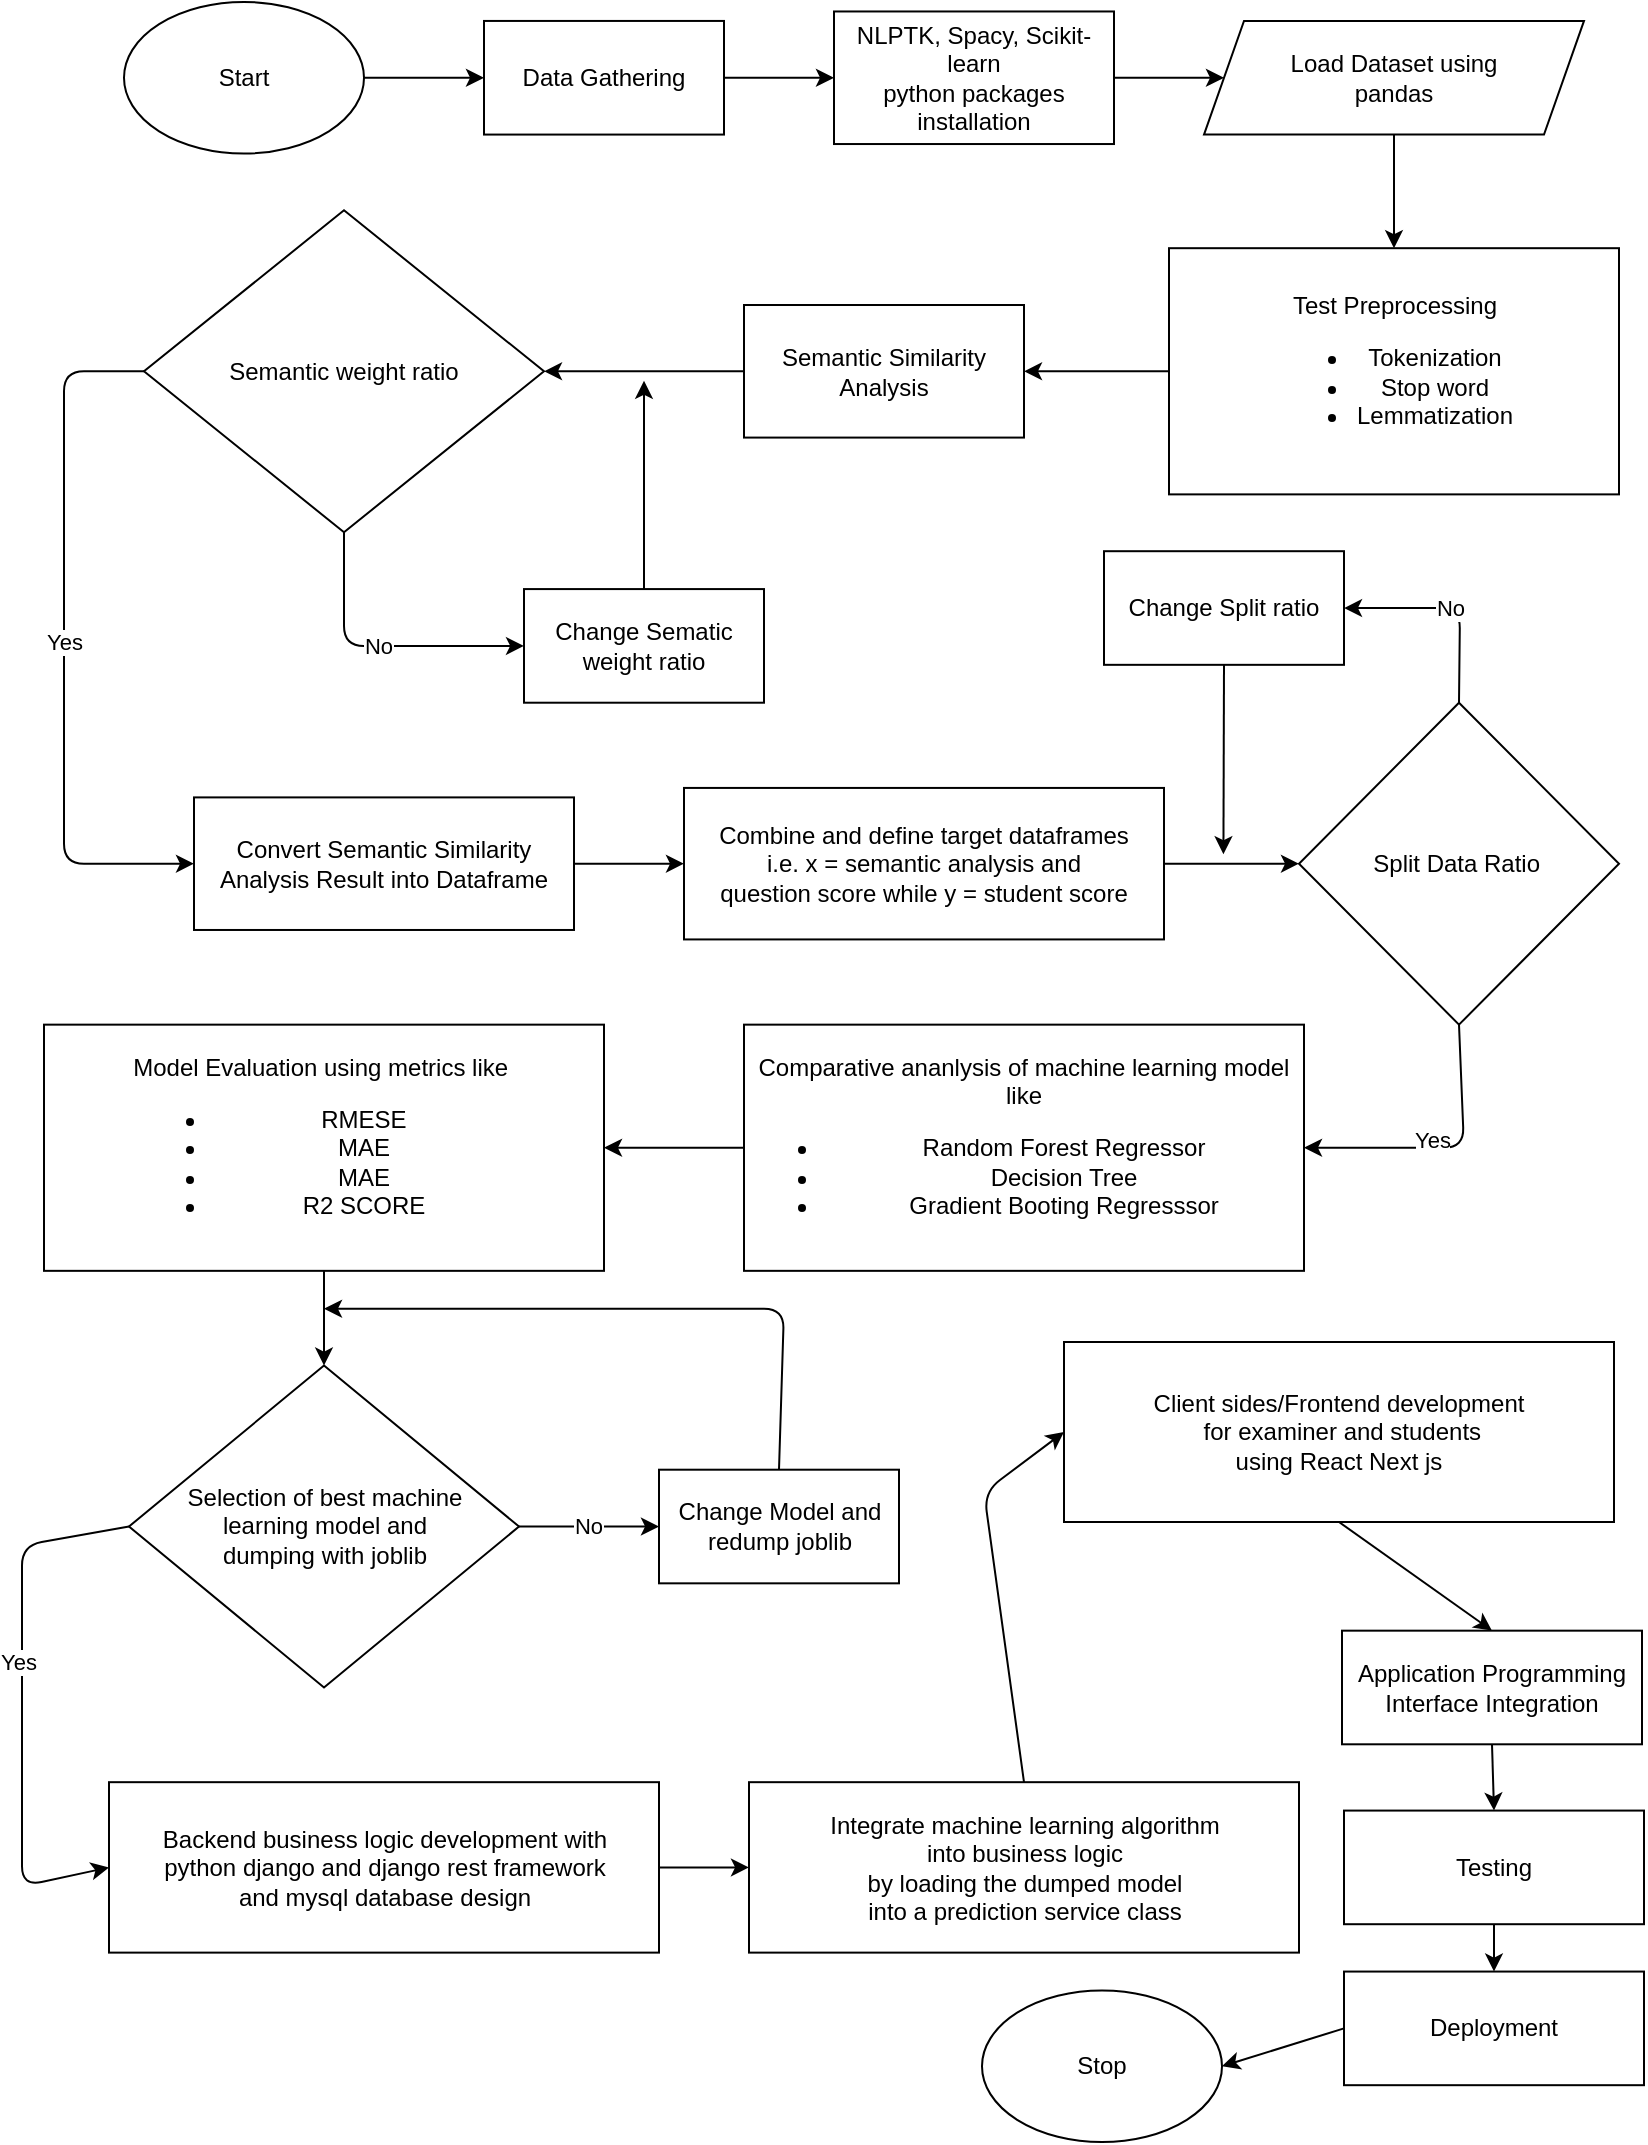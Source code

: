 <mxfile>
    <diagram id="v0POaVEqfWPxZcAgOBb1" name="Page-1">
        <mxGraphModel dx="2740" dy="1280" grid="1" gridSize="10" guides="1" tooltips="1" connect="1" arrows="1" fold="1" page="1" pageScale="1" pageWidth="850" pageHeight="1100" math="0" shadow="0">
            <root>
                <mxCell id="0"/>
                <mxCell id="1" parent="0"/>
                <mxCell id="106" value="" style="group" vertex="1" connectable="0" parent="1">
                    <mxGeometry x="19" y="10" width="811" height="1070" as="geometry"/>
                </mxCell>
                <mxCell id="2" value="Start" style="ellipse;whiteSpace=wrap;html=1;" parent="106" vertex="1">
                    <mxGeometry x="51" width="120" height="75.752" as="geometry"/>
                </mxCell>
                <mxCell id="9" value="Combine and define target dataframes&lt;br&gt;i.e. x = semantic analysis and&lt;br&gt;question score while y = student score" style="rounded=0;whiteSpace=wrap;html=1;" parent="106" vertex="1">
                    <mxGeometry x="331" y="392.965" width="240" height="75.752" as="geometry"/>
                </mxCell>
                <mxCell id="12" value="Split Data Ratio&amp;nbsp;" style="rhombus;whiteSpace=wrap;html=1;" parent="106" vertex="1">
                    <mxGeometry x="638.5" y="350.354" width="160" height="160.973" as="geometry"/>
                </mxCell>
                <mxCell id="69" style="edgeStyle=none;html=1;exitX=1;exitY=0.5;exitDx=0;exitDy=0;entryX=0;entryY=0.5;entryDx=0;entryDy=0;" edge="1" parent="106" source="9" target="12">
                    <mxGeometry relative="1" as="geometry"/>
                </mxCell>
                <mxCell id="15" value="Selection of best machine&lt;br&gt;learning model and&lt;br&gt;dumping with joblib" style="rhombus;whiteSpace=wrap;html=1;" parent="106" vertex="1">
                    <mxGeometry x="53.5" y="681.77" width="195" height="160.973" as="geometry"/>
                </mxCell>
                <mxCell id="23" value="Stop" style="ellipse;whiteSpace=wrap;html=1;" parent="106" vertex="1">
                    <mxGeometry x="480" y="994.248" width="120" height="75.752" as="geometry"/>
                </mxCell>
                <mxCell id="51" value="Data Gathering" style="rounded=0;whiteSpace=wrap;html=1;" parent="106" vertex="1">
                    <mxGeometry x="231" y="9.469" width="120" height="56.814" as="geometry"/>
                </mxCell>
                <mxCell id="57" style="edgeStyle=none;html=1;exitX=1;exitY=0.5;exitDx=0;exitDy=0;entryX=0;entryY=0.5;entryDx=0;entryDy=0;" parent="106" source="2" target="51" edge="1">
                    <mxGeometry relative="1" as="geometry"/>
                </mxCell>
                <mxCell id="52" value="NLPTK, Spacy, Scikit-learn&lt;br&gt;python packages installation" style="rounded=0;whiteSpace=wrap;html=1;" parent="106" vertex="1">
                    <mxGeometry x="406" y="4.735" width="140" height="66.283" as="geometry"/>
                </mxCell>
                <mxCell id="58" style="edgeStyle=none;html=1;exitX=1;exitY=0.5;exitDx=0;exitDy=0;" parent="106" source="51" target="52" edge="1">
                    <mxGeometry relative="1" as="geometry"/>
                </mxCell>
                <mxCell id="53" value="Load Dataset using&lt;br&gt;pandas" style="shape=parallelogram;perimeter=parallelogramPerimeter;whiteSpace=wrap;html=1;fixedSize=1;" parent="106" vertex="1">
                    <mxGeometry x="591" y="9.469" width="190" height="56.814" as="geometry"/>
                </mxCell>
                <mxCell id="59" style="edgeStyle=none;html=1;exitX=1;exitY=0.5;exitDx=0;exitDy=0;entryX=0;entryY=0.5;entryDx=0;entryDy=0;" parent="106" source="52" target="53" edge="1">
                    <mxGeometry relative="1" as="geometry"/>
                </mxCell>
                <mxCell id="54" value="&lt;div&gt;&lt;span style=&quot;background-color: initial;&quot;&gt;Test Preprocessing&lt;/span&gt;&lt;/div&gt;&lt;ul&gt;&lt;li&gt;Tokenization&lt;/li&gt;&lt;li&gt;Stop word&lt;/li&gt;&lt;li&gt;Lemmatization&lt;/li&gt;&lt;/ul&gt;" style="rounded=0;whiteSpace=wrap;html=1;" parent="106" vertex="1">
                    <mxGeometry x="573.5" y="123.097" width="225" height="123.097" as="geometry"/>
                </mxCell>
                <mxCell id="60" style="edgeStyle=none;html=1;exitX=0.5;exitY=1;exitDx=0;exitDy=0;entryX=0.5;entryY=0;entryDx=0;entryDy=0;" parent="106" source="53" target="54" edge="1">
                    <mxGeometry relative="1" as="geometry"/>
                </mxCell>
                <mxCell id="55" value="Semantic Similarity Analysis" style="rounded=0;whiteSpace=wrap;html=1;" parent="106" vertex="1">
                    <mxGeometry x="361" y="151.504" width="140" height="66.283" as="geometry"/>
                </mxCell>
                <mxCell id="61" style="edgeStyle=none;html=1;exitX=0;exitY=0.5;exitDx=0;exitDy=0;entryX=1;entryY=0.5;entryDx=0;entryDy=0;" parent="106" source="54" target="55" edge="1">
                    <mxGeometry relative="1" as="geometry"/>
                </mxCell>
                <mxCell id="56" value="Semantic weight ratio" style="rhombus;whiteSpace=wrap;html=1;" parent="106" vertex="1">
                    <mxGeometry x="61" y="104.159" width="200" height="160.973" as="geometry"/>
                </mxCell>
                <mxCell id="62" style="edgeStyle=none;html=1;exitX=0;exitY=0.5;exitDx=0;exitDy=0;entryX=1;entryY=0.5;entryDx=0;entryDy=0;" parent="106" source="55" target="56" edge="1">
                    <mxGeometry relative="1" as="geometry"/>
                </mxCell>
                <mxCell id="65" style="edgeStyle=none;html=1;exitX=0.5;exitY=0;exitDx=0;exitDy=0;" parent="106" source="63" edge="1">
                    <mxGeometry relative="1" as="geometry">
                        <mxPoint x="311" y="189.381" as="targetPoint"/>
                    </mxGeometry>
                </mxCell>
                <mxCell id="63" value="Change Sematic weight ratio" style="rounded=0;whiteSpace=wrap;html=1;" parent="106" vertex="1">
                    <mxGeometry x="251" y="293.54" width="120" height="56.814" as="geometry"/>
                </mxCell>
                <mxCell id="64" value="No" style="edgeStyle=none;html=1;exitX=0.5;exitY=1;exitDx=0;exitDy=0;entryX=0;entryY=0.5;entryDx=0;entryDy=0;" parent="106" source="56" target="63" edge="1">
                    <mxGeometry relative="1" as="geometry">
                        <Array as="points">
                            <mxPoint x="161" y="321.947"/>
                        </Array>
                    </mxGeometry>
                </mxCell>
                <mxCell id="68" style="edgeStyle=none;html=1;exitX=1;exitY=0.5;exitDx=0;exitDy=0;entryX=0;entryY=0.5;entryDx=0;entryDy=0;" edge="1" parent="106" source="66" target="9">
                    <mxGeometry relative="1" as="geometry"/>
                </mxCell>
                <mxCell id="66" value="Convert Semantic Similarity&lt;br&gt;Analysis Result into Dataframe" style="rounded=0;whiteSpace=wrap;html=1;" parent="106" vertex="1">
                    <mxGeometry x="86" y="397.699" width="190" height="66.283" as="geometry"/>
                </mxCell>
                <mxCell id="67" value="Yes" style="edgeStyle=none;html=1;exitX=0;exitY=0.5;exitDx=0;exitDy=0;entryX=0;entryY=0.5;entryDx=0;entryDy=0;" parent="106" source="56" target="66" edge="1">
                    <mxGeometry relative="1" as="geometry">
                        <Array as="points">
                            <mxPoint x="21" y="184.646"/>
                            <mxPoint x="21" y="430.841"/>
                        </Array>
                    </mxGeometry>
                </mxCell>
                <mxCell id="74" style="edgeStyle=none;html=1;exitX=0.5;exitY=1;exitDx=0;exitDy=0;" edge="1" parent="106" source="72">
                    <mxGeometry relative="1" as="geometry">
                        <mxPoint x="600.714" y="426.106" as="targetPoint"/>
                    </mxGeometry>
                </mxCell>
                <mxCell id="72" value="Change Split ratio" style="rounded=0;whiteSpace=wrap;html=1;" vertex="1" parent="106">
                    <mxGeometry x="541" y="274.602" width="120" height="56.814" as="geometry"/>
                </mxCell>
                <mxCell id="73" value="No" style="edgeStyle=none;html=1;exitX=0.5;exitY=0;exitDx=0;exitDy=0;entryX=1;entryY=0.5;entryDx=0;entryDy=0;" edge="1" parent="106" source="12" target="72">
                    <mxGeometry relative="1" as="geometry">
                        <Array as="points">
                            <mxPoint x="719" y="303.009"/>
                        </Array>
                    </mxGeometry>
                </mxCell>
                <mxCell id="75" value="Comparative ananlysis of machine learning model like&lt;br&gt;&lt;ul&gt;&lt;li&gt;Random Forest Regressor&lt;/li&gt;&lt;li&gt;Decision Tree&lt;/li&gt;&lt;li&gt;Gradient Booting Regresssor&lt;/li&gt;&lt;/ul&gt;" style="rounded=0;whiteSpace=wrap;html=1;" vertex="1" parent="106">
                    <mxGeometry x="361" y="511.327" width="280" height="123.097" as="geometry"/>
                </mxCell>
                <mxCell id="76" style="edgeStyle=none;html=1;exitX=0.5;exitY=1;exitDx=0;exitDy=0;entryX=1;entryY=0.5;entryDx=0;entryDy=0;" edge="1" parent="106" source="12" target="75">
                    <mxGeometry relative="1" as="geometry">
                        <Array as="points">
                            <mxPoint x="721" y="572.876"/>
                        </Array>
                    </mxGeometry>
                </mxCell>
                <mxCell id="77" value="Yes" style="edgeLabel;html=1;align=center;verticalAlign=middle;resizable=0;points=[];" vertex="1" connectable="0" parent="76">
                    <mxGeometry x="0.083" y="-4" relative="1" as="geometry">
                        <mxPoint x="-1" as="offset"/>
                    </mxGeometry>
                </mxCell>
                <mxCell id="80" style="edgeStyle=none;html=1;exitX=0.5;exitY=1;exitDx=0;exitDy=0;entryX=0.5;entryY=0;entryDx=0;entryDy=0;" edge="1" parent="106" source="78" target="15">
                    <mxGeometry relative="1" as="geometry"/>
                </mxCell>
                <mxCell id="78" value="Model Evaluation using metrics like&amp;nbsp;&lt;br&gt;&lt;ul&gt;&lt;li&gt;RMESE&lt;/li&gt;&lt;li&gt;MAE&lt;/li&gt;&lt;li&gt;MAE&lt;/li&gt;&lt;li&gt;R2 SCORE&lt;/li&gt;&lt;/ul&gt;" style="rounded=0;whiteSpace=wrap;html=1;" vertex="1" parent="106">
                    <mxGeometry x="11" y="511.327" width="280" height="123.097" as="geometry"/>
                </mxCell>
                <mxCell id="79" style="edgeStyle=none;html=1;exitX=0;exitY=0.5;exitDx=0;exitDy=0;entryX=1;entryY=0.5;entryDx=0;entryDy=0;" edge="1" parent="106" source="75" target="78">
                    <mxGeometry relative="1" as="geometry"/>
                </mxCell>
                <mxCell id="81" value="Backend business logic development with&lt;br&gt;python django and django rest framework&lt;br&gt;and mysql database design" style="rounded=0;whiteSpace=wrap;html=1;" vertex="1" parent="106">
                    <mxGeometry x="43.5" y="890.088" width="275" height="85.221" as="geometry"/>
                </mxCell>
                <mxCell id="83" style="edgeStyle=none;html=1;exitX=0;exitY=0.5;exitDx=0;exitDy=0;entryX=0;entryY=0.5;entryDx=0;entryDy=0;" edge="1" parent="106" source="15" target="81">
                    <mxGeometry relative="1" as="geometry">
                        <Array as="points">
                            <mxPoint y="771.726"/>
                            <mxPoint y="942.168"/>
                        </Array>
                    </mxGeometry>
                </mxCell>
                <mxCell id="84" value="Yes" style="edgeLabel;html=1;align=center;verticalAlign=middle;resizable=0;points=[];" vertex="1" connectable="0" parent="83">
                    <mxGeometry x="-0.173" y="-2" relative="1" as="geometry">
                        <mxPoint y="1" as="offset"/>
                    </mxGeometry>
                </mxCell>
                <mxCell id="85" value="Integrate machine learning algorithm&lt;br&gt;into business logic&lt;br&gt;by loading the dumped model&lt;br&gt;into a prediction service class" style="rounded=0;whiteSpace=wrap;html=1;" vertex="1" parent="106">
                    <mxGeometry x="363.5" y="890.088" width="275" height="85.221" as="geometry"/>
                </mxCell>
                <mxCell id="86" style="edgeStyle=none;html=1;exitX=1;exitY=0.5;exitDx=0;exitDy=0;" edge="1" parent="106" source="81" target="85">
                    <mxGeometry relative="1" as="geometry"/>
                </mxCell>
                <mxCell id="89" style="edgeStyle=none;html=1;exitX=0.5;exitY=0;exitDx=0;exitDy=0;" edge="1" parent="106" source="87">
                    <mxGeometry relative="1" as="geometry">
                        <mxPoint x="151" y="653.363" as="targetPoint"/>
                        <Array as="points">
                            <mxPoint x="381" y="653.363"/>
                        </Array>
                    </mxGeometry>
                </mxCell>
                <mxCell id="87" value="Change Model and redump joblib" style="rounded=0;whiteSpace=wrap;html=1;" vertex="1" parent="106">
                    <mxGeometry x="318.5" y="733.85" width="120" height="56.814" as="geometry"/>
                </mxCell>
                <mxCell id="88" value="No" style="edgeStyle=none;html=1;exitX=1;exitY=0.5;exitDx=0;exitDy=0;entryX=0;entryY=0.5;entryDx=0;entryDy=0;" edge="1" parent="106" source="15" target="87">
                    <mxGeometry relative="1" as="geometry"/>
                </mxCell>
                <mxCell id="95" value="Testing" style="rounded=0;whiteSpace=wrap;html=1;" vertex="1" parent="106">
                    <mxGeometry x="661" y="904.292" width="150" height="56.814" as="geometry"/>
                </mxCell>
                <mxCell id="99" style="edgeStyle=none;html=1;exitX=0;exitY=0.5;exitDx=0;exitDy=0;entryX=1;entryY=0.5;entryDx=0;entryDy=0;" edge="1" parent="106" source="96" target="23">
                    <mxGeometry relative="1" as="geometry"/>
                </mxCell>
                <mxCell id="96" value="Deployment" style="rounded=0;whiteSpace=wrap;html=1;" vertex="1" parent="106">
                    <mxGeometry x="661" y="984.779" width="150" height="56.814" as="geometry"/>
                </mxCell>
                <mxCell id="105" style="edgeStyle=none;html=1;exitX=0.5;exitY=1;exitDx=0;exitDy=0;entryX=0.5;entryY=0;entryDx=0;entryDy=0;" edge="1" parent="106" source="95" target="96">
                    <mxGeometry relative="1" as="geometry"/>
                </mxCell>
                <mxCell id="104" style="edgeStyle=none;html=1;exitX=0.5;exitY=1;exitDx=0;exitDy=0;entryX=0.5;entryY=0;entryDx=0;entryDy=0;" edge="1" parent="106" source="93" target="95">
                    <mxGeometry relative="1" as="geometry"/>
                </mxCell>
                <mxCell id="93" value="Application Programming&lt;br&gt;Interface Integration" style="rounded=0;whiteSpace=wrap;html=1;" vertex="1" parent="106">
                    <mxGeometry x="660" y="814.336" width="150" height="56.814" as="geometry"/>
                </mxCell>
                <mxCell id="90" value="Client sides/Frontend development&lt;br&gt;&amp;nbsp;for examiner and students&lt;br&gt;using React Next js" style="rounded=0;whiteSpace=wrap;html=1;" vertex="1" parent="106">
                    <mxGeometry x="521" y="670" width="275" height="90" as="geometry"/>
                </mxCell>
                <mxCell id="100" style="edgeStyle=none;html=1;exitX=0.5;exitY=0;exitDx=0;exitDy=0;entryX=0;entryY=0.5;entryDx=0;entryDy=0;" edge="1" parent="106" source="85" target="90">
                    <mxGeometry relative="1" as="geometry">
                        <Array as="points">
                            <mxPoint x="481" y="745"/>
                        </Array>
                    </mxGeometry>
                </mxCell>
                <mxCell id="103" style="edgeStyle=none;html=1;exitX=0.5;exitY=1;exitDx=0;exitDy=0;entryX=0.5;entryY=0;entryDx=0;entryDy=0;" edge="1" parent="106" source="90" target="93">
                    <mxGeometry relative="1" as="geometry"/>
                </mxCell>
            </root>
        </mxGraphModel>
    </diagram>
</mxfile>